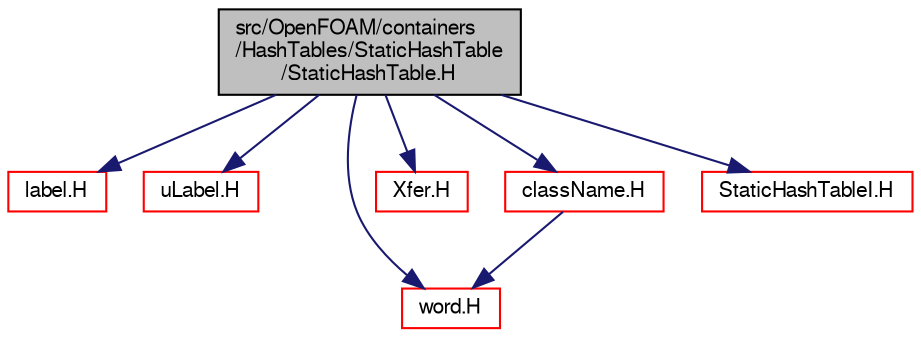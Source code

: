 digraph "src/OpenFOAM/containers/HashTables/StaticHashTable/StaticHashTable.H"
{
  bgcolor="transparent";
  edge [fontname="FreeSans",fontsize="10",labelfontname="FreeSans",labelfontsize="10"];
  node [fontname="FreeSans",fontsize="10",shape=record];
  Node0 [label="src/OpenFOAM/containers\l/HashTables/StaticHashTable\l/StaticHashTable.H",height=0.2,width=0.4,color="black", fillcolor="grey75", style="filled", fontcolor="black"];
  Node0 -> Node1 [color="midnightblue",fontsize="10",style="solid",fontname="FreeSans"];
  Node1 [label="label.H",height=0.2,width=0.4,color="red",URL="$a12371.html"];
  Node0 -> Node7 [color="midnightblue",fontsize="10",style="solid",fontname="FreeSans"];
  Node7 [label="uLabel.H",height=0.2,width=0.4,color="red",URL="$a12410.html"];
  Node0 -> Node8 [color="midnightblue",fontsize="10",style="solid",fontname="FreeSans"];
  Node8 [label="word.H",height=0.2,width=0.4,color="red",URL="$a12662.html"];
  Node0 -> Node18 [color="midnightblue",fontsize="10",style="solid",fontname="FreeSans"];
  Node18 [label="Xfer.H",height=0.2,width=0.4,color="red",URL="$a11093.html"];
  Node0 -> Node20 [color="midnightblue",fontsize="10",style="solid",fontname="FreeSans"];
  Node20 [label="className.H",height=0.2,width=0.4,color="red",URL="$a09335.html",tooltip="Macro definitions for declaring ClassName(), NamespaceName(), etc. "];
  Node20 -> Node8 [color="midnightblue",fontsize="10",style="solid",fontname="FreeSans"];
  Node0 -> Node24 [color="midnightblue",fontsize="10",style="solid",fontname="FreeSans"];
  Node24 [label="StaticHashTableI.H",height=0.2,width=0.4,color="red",URL="$a08504.html"];
}
